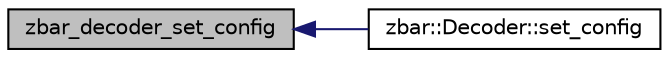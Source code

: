 digraph G
{
  edge [fontname="Helvetica",fontsize="10",labelfontname="Helvetica",labelfontsize="10"];
  node [fontname="Helvetica",fontsize="10",shape=record];
  rankdir=LR;
  Node1 [label="zbar_decoder_set_config",height=0.2,width=0.4,color="black", fillcolor="grey75", style="filled" fontcolor="black"];
  Node1 -> Node2 [dir=back,color="midnightblue",fontsize="10",style="solid",fontname="Helvetica"];
  Node2 [label="zbar::Decoder::set_config",height=0.2,width=0.4,color="black", fillcolor="white", style="filled",URL="$classzbar_1_1_decoder.html#a3e8b45511685041de8356543a877ce17"];
}
